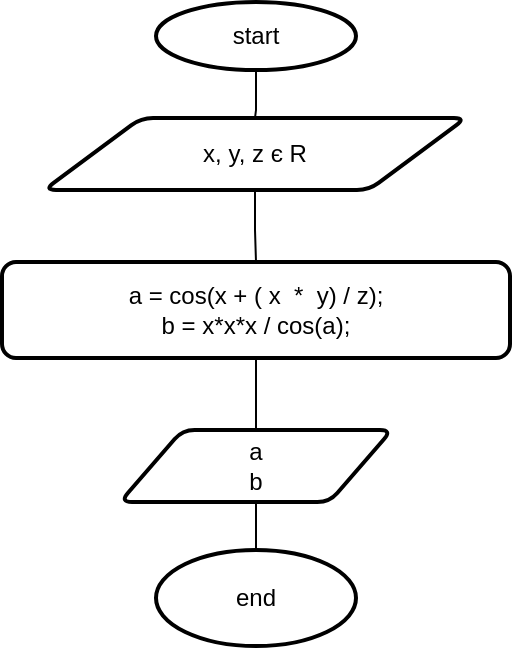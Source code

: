 <mxfile pages="2">
    <diagram id="iVCV8c_n-IDJTUh82lyV" name="1">
        <mxGraphModel dx="1054" dy="572" grid="1" gridSize="12" guides="1" tooltips="1" connect="1" arrows="1" fold="1" page="1" pageScale="1" pageWidth="827" pageHeight="1169" math="0" shadow="0">
            <root>
                <mxCell id="yRL_w-rilmJEEYFCG5Zv-0"/>
                <mxCell id="yRL_w-rilmJEEYFCG5Zv-1" parent="yRL_w-rilmJEEYFCG5Zv-0"/>
                <mxCell id="6p2l0NedLXFauI8QSVoH-1" style="edgeStyle=orthogonalEdgeStyle;rounded=0;orthogonalLoop=1;jettySize=auto;html=1;endArrow=none;endFill=0;" parent="yRL_w-rilmJEEYFCG5Zv-1" source="zKV1meTTPXCELRMhHmND-0" target="6p2l0NedLXFauI8QSVoH-0" edge="1">
                    <mxGeometry relative="1" as="geometry"/>
                </mxCell>
                <mxCell id="zKV1meTTPXCELRMhHmND-0" value="start" style="strokeWidth=2;html=1;shape=mxgraph.flowchart.start_2;whiteSpace=wrap;" parent="yRL_w-rilmJEEYFCG5Zv-1" vertex="1">
                    <mxGeometry x="364" y="50" width="100" height="34" as="geometry"/>
                </mxCell>
                <mxCell id="SK6nowxIVZ9VQCwwzC3w-1" style="edgeStyle=orthogonalEdgeStyle;rounded=0;orthogonalLoop=1;jettySize=auto;html=1;endArrow=none;endFill=0;" parent="yRL_w-rilmJEEYFCG5Zv-1" source="6p2l0NedLXFauI8QSVoH-0" target="SK6nowxIVZ9VQCwwzC3w-0" edge="1">
                    <mxGeometry relative="1" as="geometry"/>
                </mxCell>
                <mxCell id="6p2l0NedLXFauI8QSVoH-0" value="x, y, z є R" style="shape=parallelogram;html=1;strokeWidth=2;perimeter=parallelogramPerimeter;whiteSpace=wrap;rounded=1;arcSize=12;size=0.23;" parent="yRL_w-rilmJEEYFCG5Zv-1" vertex="1">
                    <mxGeometry x="308" y="108" width="211" height="36" as="geometry"/>
                </mxCell>
                <mxCell id="bgdBPvUKLODAhsdqj8l2-1" style="edgeStyle=orthogonalEdgeStyle;rounded=0;orthogonalLoop=1;jettySize=auto;html=1;entryX=0.5;entryY=0;entryDx=0;entryDy=0;endArrow=none;endFill=0;" parent="yRL_w-rilmJEEYFCG5Zv-1" source="SK6nowxIVZ9VQCwwzC3w-0" target="bgdBPvUKLODAhsdqj8l2-0" edge="1">
                    <mxGeometry relative="1" as="geometry"/>
                </mxCell>
                <mxCell id="SK6nowxIVZ9VQCwwzC3w-0" value="&lt;div&gt;a = cos(x + ( x&amp;nbsp; *&amp;nbsp; y) / z);&lt;/div&gt;&lt;div&gt;&lt;span&gt;b = x*x*x / cos(a);&lt;/span&gt;&lt;/div&gt;" style="rounded=1;whiteSpace=wrap;html=1;absoluteArcSize=1;arcSize=14;strokeWidth=2;" parent="yRL_w-rilmJEEYFCG5Zv-1" vertex="1">
                    <mxGeometry x="287" y="180" width="254" height="48" as="geometry"/>
                </mxCell>
                <mxCell id="CFPVD5LUz7gqfMzHKqu--2" style="edgeStyle=orthogonalEdgeStyle;rounded=0;orthogonalLoop=1;jettySize=auto;html=1;endArrow=none;endFill=0;" parent="yRL_w-rilmJEEYFCG5Zv-1" source="bgdBPvUKLODAhsdqj8l2-0" target="CFPVD5LUz7gqfMzHKqu--0" edge="1">
                    <mxGeometry relative="1" as="geometry"/>
                </mxCell>
                <mxCell id="bgdBPvUKLODAhsdqj8l2-0" value="a&lt;br&gt;b" style="shape=parallelogram;html=1;strokeWidth=2;perimeter=parallelogramPerimeter;whiteSpace=wrap;rounded=1;arcSize=12;size=0.23;" parent="yRL_w-rilmJEEYFCG5Zv-1" vertex="1">
                    <mxGeometry x="346" y="264" width="136" height="36" as="geometry"/>
                </mxCell>
                <mxCell id="CFPVD5LUz7gqfMzHKqu--0" value="end" style="strokeWidth=2;html=1;shape=mxgraph.flowchart.start_2;whiteSpace=wrap;" parent="yRL_w-rilmJEEYFCG5Zv-1" vertex="1">
                    <mxGeometry x="364" y="324" width="100" height="48" as="geometry"/>
                </mxCell>
            </root>
        </mxGraphModel>
    </diagram>
    <diagram id="uD6qPF2xMzjwv3aDja7C" name="2">
        <mxGraphModel dx="1054" dy="572" grid="1" gridSize="12" guides="1" tooltips="1" connect="1" arrows="1" fold="1" page="1" pageScale="1" pageWidth="827" pageHeight="1169" math="0" shadow="0">
            <root>
                <mxCell id="0"/>
                <mxCell id="1" parent="0"/>
                <mxCell id="jIApgbNa99BO5ht_V9BN-3" style="edgeStyle=orthogonalEdgeStyle;rounded=0;orthogonalLoop=1;jettySize=auto;html=1;entryX=0.5;entryY=0;entryDx=0;entryDy=0;endArrow=none;endFill=0;" parent="1" source="jIApgbNa99BO5ht_V9BN-1" target="jIApgbNa99BO5ht_V9BN-2" edge="1">
                    <mxGeometry relative="1" as="geometry"/>
                </mxCell>
                <mxCell id="jIApgbNa99BO5ht_V9BN-1" value="start" style="strokeWidth=2;html=1;shape=mxgraph.flowchart.start_2;whiteSpace=wrap;" parent="1" vertex="1">
                    <mxGeometry x="350" y="50" width="100" height="34" as="geometry"/>
                </mxCell>
                <mxCell id="jIApgbNa99BO5ht_V9BN-5" style="edgeStyle=orthogonalEdgeStyle;rounded=0;orthogonalLoop=1;jettySize=auto;html=1;endArrow=none;endFill=0;" parent="1" source="jIApgbNa99BO5ht_V9BN-2" target="jIApgbNa99BO5ht_V9BN-4" edge="1">
                    <mxGeometry relative="1" as="geometry"/>
                </mxCell>
                <mxCell id="jIApgbNa99BO5ht_V9BN-2" value="d1, d2, m1, m2, y1 ,y2 є N" style="shape=parallelogram;html=1;strokeWidth=2;perimeter=parallelogramPerimeter;whiteSpace=wrap;rounded=1;arcSize=12;size=0.23;" parent="1" vertex="1">
                    <mxGeometry x="294.5" y="108" width="211" height="36" as="geometry"/>
                </mxCell>
                <mxCell id="jIApgbNa99BO5ht_V9BN-7" style="edgeStyle=orthogonalEdgeStyle;rounded=0;orthogonalLoop=1;jettySize=auto;html=1;entryX=0.5;entryY=0;entryDx=0;entryDy=0;endArrow=none;endFill=0;" parent="1" source="jIApgbNa99BO5ht_V9BN-4" target="jIApgbNa99BO5ht_V9BN-6" edge="1">
                    <mxGeometry relative="1" as="geometry"/>
                </mxCell>
                <mxCell id="jIApgbNa99BO5ht_V9BN-4" value="&lt;div&gt;mass21 = {0, 31, 59, 90, 120, 151, 181, 212, 243, 273, 304, 334}&lt;/div&gt;&lt;div&gt;&lt;span&gt;mass22 = {0, 31, 60, 91, 121, 152, 182, 213, 244, 274, 305, 335}&lt;/span&gt;&lt;/div&gt;" style="rounded=1;whiteSpace=wrap;html=1;absoluteArcSize=1;arcSize=14;strokeWidth=2;" parent="1" vertex="1">
                    <mxGeometry x="155" y="180" width="490" height="48" as="geometry"/>
                </mxCell>
                <mxCell id="jIApgbNa99BO5ht_V9BN-9" style="edgeStyle=orthogonalEdgeStyle;rounded=0;orthogonalLoop=1;jettySize=auto;html=1;endArrow=none;endFill=0;" parent="1" source="jIApgbNa99BO5ht_V9BN-6" target="jIApgbNa99BO5ht_V9BN-8" edge="1">
                    <mxGeometry relative="1" as="geometry"/>
                </mxCell>
                <mxCell id="jIApgbNa99BO5ht_V9BN-6" value="&lt;div&gt;t1 = d1&lt;/div&gt;&lt;div&gt;&lt;span&gt;t2 = d2&lt;/span&gt;&lt;/div&gt;" style="rounded=1;whiteSpace=wrap;html=1;absoluteArcSize=1;arcSize=14;strokeWidth=2;" parent="1" vertex="1">
                    <mxGeometry x="344.75" y="252" width="110.5" height="48" as="geometry"/>
                </mxCell>
                <mxCell id="jIApgbNa99BO5ht_V9BN-11" value="True" style="edgeStyle=orthogonalEdgeStyle;rounded=0;orthogonalLoop=1;jettySize=auto;html=1;exitX=1;exitY=0.5;exitDx=0;exitDy=0;exitPerimeter=0;entryX=0.5;entryY=0;entryDx=0;entryDy=0;entryPerimeter=0;endArrow=none;endFill=0;" parent="1" source="jIApgbNa99BO5ht_V9BN-8" target="jIApgbNa99BO5ht_V9BN-10" edge="1">
                    <mxGeometry x="-0.56" y="18" relative="1" as="geometry">
                        <mxPoint as="offset"/>
                    </mxGeometry>
                </mxCell>
                <mxCell id="jIApgbNa99BO5ht_V9BN-19" style="edgeStyle=orthogonalEdgeStyle;rounded=0;orthogonalLoop=1;jettySize=auto;html=1;endArrow=none;endFill=0;" parent="1" source="jIApgbNa99BO5ht_V9BN-8" target="jIApgbNa99BO5ht_V9BN-16" edge="1">
                    <mxGeometry relative="1" as="geometry"/>
                </mxCell>
                <mxCell id="jIApgbNa99BO5ht_V9BN-8" value="y1 mod 4 == 0" style="strokeWidth=2;html=1;shape=mxgraph.flowchart.decision;whiteSpace=wrap;" parent="1" vertex="1">
                    <mxGeometry x="336.5" y="336" width="127" height="60" as="geometry"/>
                </mxCell>
                <mxCell id="jIApgbNa99BO5ht_V9BN-13" style="edgeStyle=orthogonalEdgeStyle;rounded=0;orthogonalLoop=1;jettySize=auto;html=1;entryX=0.5;entryY=0;entryDx=0;entryDy=0;endArrow=none;endFill=0;" parent="1" source="jIApgbNa99BO5ht_V9BN-10" target="jIApgbNa99BO5ht_V9BN-12" edge="1">
                    <mxGeometry relative="1" as="geometry"/>
                </mxCell>
                <mxCell id="jIApgbNa99BO5ht_V9BN-14" value="True" style="edgeLabel;html=1;align=center;verticalAlign=middle;resizable=0;points=[];" parent="jIApgbNa99BO5ht_V9BN-13" vertex="1" connectable="0">
                    <mxGeometry x="-0.278" y="-3" relative="1" as="geometry">
                        <mxPoint x="-42" y="-21" as="offset"/>
                    </mxGeometry>
                </mxCell>
                <mxCell id="jIApgbNa99BO5ht_V9BN-20" style="edgeStyle=orthogonalEdgeStyle;rounded=0;orthogonalLoop=1;jettySize=auto;html=1;endArrow=none;endFill=0;" parent="1" source="jIApgbNa99BO5ht_V9BN-10" target="jIApgbNa99BO5ht_V9BN-16" edge="1">
                    <mxGeometry relative="1" as="geometry"/>
                </mxCell>
                <mxCell id="jIApgbNa99BO5ht_V9BN-10" value="y1 % 100 != 0" style="strokeWidth=2;html=1;shape=mxgraph.flowchart.decision;whiteSpace=wrap;" parent="1" vertex="1">
                    <mxGeometry x="463.5" y="432" width="127" height="60" as="geometry"/>
                </mxCell>
                <mxCell id="jIApgbNa99BO5ht_V9BN-52" style="edgeStyle=orthogonalEdgeStyle;rounded=0;orthogonalLoop=1;jettySize=auto;html=1;endArrow=none;endFill=0;" parent="1" source="jIApgbNa99BO5ht_V9BN-12" target="jIApgbNa99BO5ht_V9BN-42" edge="1">
                    <mxGeometry relative="1" as="geometry">
                        <Array as="points">
                            <mxPoint x="661" y="660"/>
                            <mxPoint x="389" y="660"/>
                        </Array>
                    </mxGeometry>
                </mxCell>
                <mxCell id="jIApgbNa99BO5ht_V9BN-12" value="t1 += mass22[m1 - 1]" style="rounded=1;whiteSpace=wrap;html=1;absoluteArcSize=1;arcSize=14;strokeWidth=2;" parent="1" vertex="1">
                    <mxGeometry x="600" y="552" width="122.5" height="48" as="geometry"/>
                </mxCell>
                <mxCell id="jIApgbNa99BO5ht_V9BN-51" style="edgeStyle=orthogonalEdgeStyle;rounded=0;orthogonalLoop=1;jettySize=auto;html=1;entryX=0.5;entryY=0;entryDx=0;entryDy=0;entryPerimeter=0;endArrow=none;endFill=0;" parent="1" source="jIApgbNa99BO5ht_V9BN-16" target="jIApgbNa99BO5ht_V9BN-42" edge="1">
                    <mxGeometry relative="1" as="geometry">
                        <Array as="points">
                            <mxPoint x="216" y="660"/>
                            <mxPoint x="389" y="660"/>
                        </Array>
                    </mxGeometry>
                </mxCell>
                <mxCell id="jIApgbNa99BO5ht_V9BN-16" value="t1 += mass21[m1 - 1]" style="rounded=1;whiteSpace=wrap;html=1;absoluteArcSize=1;arcSize=14;strokeWidth=2;" parent="1" vertex="1">
                    <mxGeometry x="155" y="561" width="122.5" height="48" as="geometry"/>
                </mxCell>
                <mxCell id="jIApgbNa99BO5ht_V9BN-21" value="False" style="text;html=1;align=center;verticalAlign=middle;resizable=0;points=[];autosize=1;strokeColor=none;fillColor=none;" parent="1" vertex="1">
                    <mxGeometry x="260" y="334" width="48" height="24" as="geometry"/>
                </mxCell>
                <mxCell id="jIApgbNa99BO5ht_V9BN-22" value="False" style="text;html=1;align=center;verticalAlign=middle;resizable=0;points=[];autosize=1;strokeColor=none;fillColor=none;" parent="1" vertex="1">
                    <mxGeometry x="404" y="430" width="48" height="24" as="geometry"/>
                </mxCell>
                <mxCell id="jIApgbNa99BO5ht_V9BN-40" value="True" style="edgeStyle=orthogonalEdgeStyle;rounded=0;orthogonalLoop=1;jettySize=auto;html=1;exitX=1;exitY=0.5;exitDx=0;exitDy=0;exitPerimeter=0;entryX=0.5;entryY=0;entryDx=0;entryDy=0;entryPerimeter=0;endArrow=none;endFill=0;" parent="1" source="jIApgbNa99BO5ht_V9BN-42" target="jIApgbNa99BO5ht_V9BN-46" edge="1">
                    <mxGeometry x="-0.56" y="18" relative="1" as="geometry">
                        <mxPoint as="offset"/>
                    </mxGeometry>
                </mxCell>
                <mxCell id="jIApgbNa99BO5ht_V9BN-41" style="edgeStyle=orthogonalEdgeStyle;rounded=0;orthogonalLoop=1;jettySize=auto;html=1;endArrow=none;endFill=0;" parent="1" source="jIApgbNa99BO5ht_V9BN-42" target="jIApgbNa99BO5ht_V9BN-48" edge="1">
                    <mxGeometry relative="1" as="geometry"/>
                </mxCell>
                <mxCell id="jIApgbNa99BO5ht_V9BN-42" value="y2 mod 4 == 0" style="strokeWidth=2;html=1;shape=mxgraph.flowchart.decision;whiteSpace=wrap;" parent="1" vertex="1">
                    <mxGeometry x="325.75" y="758" width="127" height="60" as="geometry"/>
                </mxCell>
                <mxCell id="jIApgbNa99BO5ht_V9BN-43" style="edgeStyle=orthogonalEdgeStyle;rounded=0;orthogonalLoop=1;jettySize=auto;html=1;entryX=0.5;entryY=0;entryDx=0;entryDy=0;endArrow=none;endFill=0;" parent="1" source="jIApgbNa99BO5ht_V9BN-46" target="jIApgbNa99BO5ht_V9BN-47" edge="1">
                    <mxGeometry relative="1" as="geometry"/>
                </mxCell>
                <mxCell id="jIApgbNa99BO5ht_V9BN-44" value="True" style="edgeLabel;html=1;align=center;verticalAlign=middle;resizable=0;points=[];" parent="jIApgbNa99BO5ht_V9BN-43" vertex="1" connectable="0">
                    <mxGeometry x="-0.278" y="-3" relative="1" as="geometry">
                        <mxPoint x="-42" y="-21" as="offset"/>
                    </mxGeometry>
                </mxCell>
                <mxCell id="jIApgbNa99BO5ht_V9BN-45" style="edgeStyle=orthogonalEdgeStyle;rounded=0;orthogonalLoop=1;jettySize=auto;html=1;endArrow=none;endFill=0;" parent="1" source="jIApgbNa99BO5ht_V9BN-46" target="jIApgbNa99BO5ht_V9BN-48" edge="1">
                    <mxGeometry relative="1" as="geometry"/>
                </mxCell>
                <mxCell id="jIApgbNa99BO5ht_V9BN-46" value="y2 % 100 != 0" style="strokeWidth=2;html=1;shape=mxgraph.flowchart.decision;whiteSpace=wrap;" parent="1" vertex="1">
                    <mxGeometry x="452.75" y="854" width="127" height="60" as="geometry"/>
                </mxCell>
                <mxCell id="jIApgbNa99BO5ht_V9BN-57" style="edgeStyle=orthogonalEdgeStyle;rounded=0;orthogonalLoop=1;jettySize=auto;html=1;endArrow=none;endFill=0;" parent="1" source="jIApgbNa99BO5ht_V9BN-47" target="jIApgbNa99BO5ht_V9BN-53" edge="1">
                    <mxGeometry relative="1" as="geometry">
                        <Array as="points">
                            <mxPoint x="651" y="1068"/>
                            <mxPoint x="417" y="1068"/>
                        </Array>
                    </mxGeometry>
                </mxCell>
                <mxCell id="jIApgbNa99BO5ht_V9BN-47" value="t2 += mass22[m1 - 1]" style="rounded=1;whiteSpace=wrap;html=1;absoluteArcSize=1;arcSize=14;strokeWidth=2;" parent="1" vertex="1">
                    <mxGeometry x="589.25" y="974" width="122.5" height="48" as="geometry"/>
                </mxCell>
                <mxCell id="jIApgbNa99BO5ht_V9BN-55" style="edgeStyle=orthogonalEdgeStyle;rounded=0;orthogonalLoop=1;jettySize=auto;html=1;entryX=0.5;entryY=0;entryDx=0;entryDy=0;endArrow=none;endFill=0;" parent="1" source="jIApgbNa99BO5ht_V9BN-48" target="jIApgbNa99BO5ht_V9BN-53" edge="1">
                    <mxGeometry relative="1" as="geometry">
                        <Array as="points">
                            <mxPoint x="206" y="1068"/>
                            <mxPoint x="417" y="1068"/>
                        </Array>
                    </mxGeometry>
                </mxCell>
                <mxCell id="jIApgbNa99BO5ht_V9BN-48" value="t2 += mass21[m1 - 1]" style="rounded=1;whiteSpace=wrap;html=1;absoluteArcSize=1;arcSize=14;strokeWidth=2;" parent="1" vertex="1">
                    <mxGeometry x="144.25" y="974" width="122.5" height="48" as="geometry"/>
                </mxCell>
                <mxCell id="jIApgbNa99BO5ht_V9BN-49" value="False" style="text;html=1;align=center;verticalAlign=middle;resizable=0;points=[];autosize=1;strokeColor=none;fillColor=none;" parent="1" vertex="1">
                    <mxGeometry x="249.25" y="756" width="48" height="24" as="geometry"/>
                </mxCell>
                <mxCell id="jIApgbNa99BO5ht_V9BN-50" value="False" style="text;html=1;align=center;verticalAlign=middle;resizable=0;points=[];autosize=1;strokeColor=none;fillColor=none;" parent="1" vertex="1">
                    <mxGeometry x="393.25" y="852" width="48" height="24" as="geometry"/>
                </mxCell>
                <mxCell id="jIApgbNa99BO5ht_V9BN-59" style="edgeStyle=orthogonalEdgeStyle;rounded=0;orthogonalLoop=1;jettySize=auto;html=1;entryX=0.5;entryY=0;entryDx=0;entryDy=0;endArrow=none;endFill=0;" parent="1" source="jIApgbNa99BO5ht_V9BN-53" target="jIApgbNa99BO5ht_V9BN-58" edge="1">
                    <mxGeometry relative="1" as="geometry"/>
                </mxCell>
                <mxCell id="jIApgbNa99BO5ht_V9BN-53" value="&lt;div&gt;t1 += y1 * 365 + y1 / 4 - y1 / 100&lt;/div&gt;&lt;div&gt;&lt;span&gt;t2 += y2 * 365 + y2 / 4 - y2 / 100&lt;/span&gt;&lt;/div&gt;&lt;div&gt;&lt;span&gt;vus = |y1 / 4 - y1 / 100 - (y2 / 4 - y2 / 100)|&lt;br&gt;&lt;/span&gt;&lt;/div&gt;" style="rounded=1;whiteSpace=wrap;html=1;absoluteArcSize=1;arcSize=14;strokeWidth=2;" parent="1" vertex="1">
                    <mxGeometry x="282.25" y="1121" width="270" height="67" as="geometry"/>
                </mxCell>
                <mxCell id="jIApgbNa99BO5ht_V9BN-61" style="edgeStyle=orthogonalEdgeStyle;rounded=0;orthogonalLoop=1;jettySize=auto;html=1;entryX=0.5;entryY=0;entryDx=0;entryDy=0;endArrow=none;endFill=0;" parent="1" source="jIApgbNa99BO5ht_V9BN-58" target="jIApgbNa99BO5ht_V9BN-60" edge="1">
                    <mxGeometry relative="1" as="geometry"/>
                </mxCell>
                <mxCell id="jIApgbNa99BO5ht_V9BN-58" value="&lt;div&gt;vus = |y1 / 4 - y1 / 100 - (y2 / 4 - y2 / 100)|&lt;br&gt;&lt;/div&gt;&lt;div&gt;ans1 = |t1 - t2|&lt;/div&gt;&lt;div&gt;ans2 = ans / 365&lt;/div&gt;&lt;div&gt;ans3 = (nas1 mod 365) - vus&lt;/div&gt;" style="rounded=1;whiteSpace=wrap;html=1;absoluteArcSize=1;arcSize=14;strokeWidth=2;" parent="1" vertex="1">
                    <mxGeometry x="282.25" y="1212" width="270" height="72" as="geometry"/>
                </mxCell>
                <mxCell id="jIApgbNa99BO5ht_V9BN-63" style="edgeStyle=orthogonalEdgeStyle;rounded=0;orthogonalLoop=1;jettySize=auto;html=1;entryX=0.5;entryY=0;entryDx=0;entryDy=0;entryPerimeter=0;endArrow=none;endFill=0;" parent="1" source="jIApgbNa99BO5ht_V9BN-60" target="jIApgbNa99BO5ht_V9BN-62" edge="1">
                    <mxGeometry relative="1" as="geometry"/>
                </mxCell>
                <mxCell id="jIApgbNa99BO5ht_V9BN-60" value="всього днів&lt;br&gt;ans1&lt;br&gt;повних років і днів&lt;br&gt;ans2, ans3" style="shape=parallelogram;html=1;strokeWidth=2;perimeter=parallelogramPerimeter;whiteSpace=wrap;rounded=1;arcSize=12;size=0.23;" parent="1" vertex="1">
                    <mxGeometry x="311.75" y="1320" width="211" height="72" as="geometry"/>
                </mxCell>
                <mxCell id="jIApgbNa99BO5ht_V9BN-62" value="end" style="strokeWidth=2;html=1;shape=mxgraph.flowchart.start_2;whiteSpace=wrap;" parent="1" vertex="1">
                    <mxGeometry x="367.25" y="1428" width="100" height="48" as="geometry"/>
                </mxCell>
            </root>
        </mxGraphModel>
    </diagram>
</mxfile>